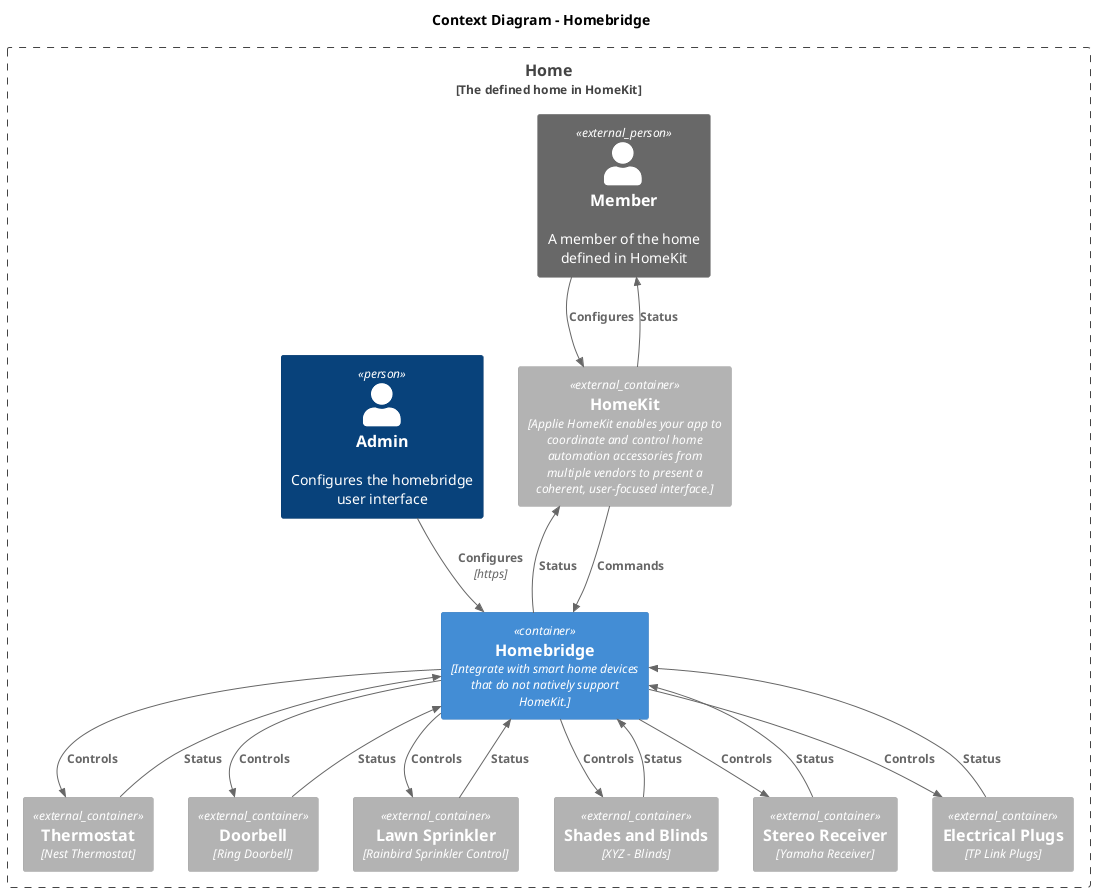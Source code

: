 @startuml
!include <C4/C4.puml>
!include <C4/C4_Context.puml>
!include <C4/C4_Container.puml>
!include <C4/C4_Component.puml>
!include <C4/C4_Dynamic.puml>
!include <C4/C4_Deployment.puml>

title "Context Diagram - Homebridge"

Boundary("home", "Home", "The defined home in HomeKit") {
 Person_Ext("user", "Member", "A member of the home defined in HomeKit")
 Container_Ext("homekit", "HomeKit", "Applie HomeKit enables your app to coordinate and control home automation accessories from multiple vendors to present a coherent, user-focused interface.", $link="https://developer.apple.com/documentation/homekit")
 Container("homebridge", "Homebridge", "Integrate with smart home devices that do not natively support HomeKit.", $link="https://homebridge.io")
 Container_Ext("thermostat", "Thermostat", "Nest Thermostat")
 Container_Ext("doorbell", "Doorbell", "Ring Doorbell")
 Container_Ext("sprinkler", "Lawn Sprinkler", "Rainbird Sprinkler Control")
 Container_Ext("blinds", "Shades and Blinds", "XYZ - Blinds")
 Container_Ext("stereo", "Stereo Receiver", "Yamaha Receiver")
 Container_Ext("plugs", "Electrical Plugs", "TP Link Plugs")
 Person("admin", "Admin", "Configures the homebridge user interface")
}
Rel("user", "homekit", "Configures")
Rel("homekit", "user", "Status")
Rel("homekit", "homebridge", "Commands")
Rel("admin", "homebridge", "Configures", "https")
Rel("homebridge", "homekit", "Status")
Rel("homebridge", "thermostat", "Controls")
Rel("thermostat", "homebridge", "Status")
Rel("homebridge", "doorbell", "Controls")
Rel("doorbell", "homebridge", "Status")
Rel("homebridge", "sprinkler", "Controls")
Rel("sprinkler", "homebridge", "Status")
Rel("homebridge", "blinds", "Controls")
Rel("blinds", "homebridge", "Status")
Rel("homebridge", "stereo", "Controls")
Rel("stereo", "homebridge", "Status")
Rel("homebridge", "plugs", "Controls")
Rel("plugs", "homebridge", "Status")
@enduml
